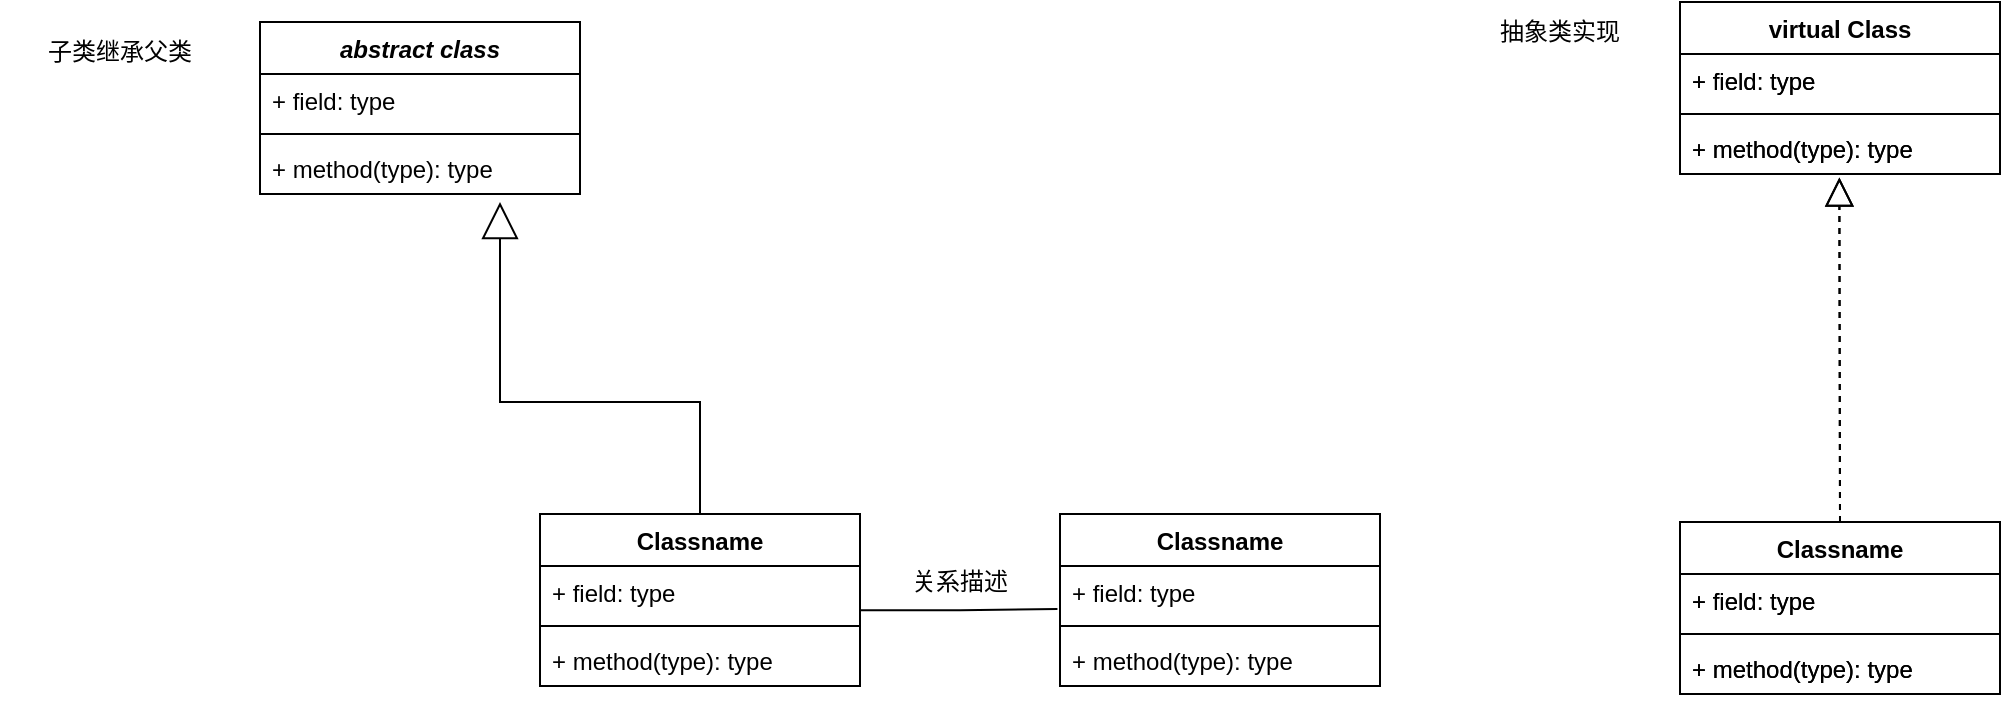 <mxfile version="22.1.2" type="device">
  <diagram name="第 1 页" id="TiUcTzkpdyk3yZOjxuos">
    <mxGraphModel dx="1415" dy="820" grid="1" gridSize="10" guides="1" tooltips="1" connect="1" arrows="1" fold="1" page="1" pageScale="1" pageWidth="1169" pageHeight="827" math="0" shadow="0">
      <root>
        <mxCell id="0" />
        <mxCell id="1" parent="0" />
        <mxCell id="0tE8cKSyxGMmRXLi_Se2-9" value="Classname" style="swimlane;fontStyle=1;align=center;verticalAlign=top;childLayout=stackLayout;horizontal=1;startSize=26;horizontalStack=0;resizeParent=1;resizeParentMax=0;resizeLast=0;collapsible=1;marginBottom=0;whiteSpace=wrap;html=1;" parent="1" vertex="1">
          <mxGeometry x="320" y="286" width="160" height="86" as="geometry" />
        </mxCell>
        <mxCell id="0tE8cKSyxGMmRXLi_Se2-10" value="+ field: type" style="text;strokeColor=none;fillColor=none;align=left;verticalAlign=top;spacingLeft=4;spacingRight=4;overflow=hidden;rotatable=0;points=[[0,0.5],[1,0.5]];portConstraint=eastwest;whiteSpace=wrap;html=1;" parent="0tE8cKSyxGMmRXLi_Se2-9" vertex="1">
          <mxGeometry y="26" width="160" height="26" as="geometry" />
        </mxCell>
        <mxCell id="0tE8cKSyxGMmRXLi_Se2-11" value="" style="line;strokeWidth=1;fillColor=none;align=left;verticalAlign=middle;spacingTop=-1;spacingLeft=3;spacingRight=3;rotatable=0;labelPosition=right;points=[];portConstraint=eastwest;strokeColor=inherit;" parent="0tE8cKSyxGMmRXLi_Se2-9" vertex="1">
          <mxGeometry y="52" width="160" height="8" as="geometry" />
        </mxCell>
        <mxCell id="0tE8cKSyxGMmRXLi_Se2-12" value="+ method(type): type" style="text;strokeColor=none;fillColor=none;align=left;verticalAlign=top;spacingLeft=4;spacingRight=4;overflow=hidden;rotatable=0;points=[[0,0.5],[1,0.5]];portConstraint=eastwest;whiteSpace=wrap;html=1;" parent="0tE8cKSyxGMmRXLi_Se2-9" vertex="1">
          <mxGeometry y="60" width="160" height="26" as="geometry" />
        </mxCell>
        <mxCell id="0tE8cKSyxGMmRXLi_Se2-13" value="&lt;i&gt;abstract class&lt;/i&gt;" style="swimlane;fontStyle=1;align=center;verticalAlign=top;childLayout=stackLayout;horizontal=1;startSize=26;horizontalStack=0;resizeParent=1;resizeParentMax=0;resizeLast=0;collapsible=1;marginBottom=0;whiteSpace=wrap;html=1;" parent="1" vertex="1">
          <mxGeometry x="180" y="40" width="160" height="86" as="geometry" />
        </mxCell>
        <mxCell id="0tE8cKSyxGMmRXLi_Se2-14" value="+ field: type" style="text;strokeColor=none;fillColor=none;align=left;verticalAlign=top;spacingLeft=4;spacingRight=4;overflow=hidden;rotatable=0;points=[[0,0.5],[1,0.5]];portConstraint=eastwest;whiteSpace=wrap;html=1;" parent="0tE8cKSyxGMmRXLi_Se2-13" vertex="1">
          <mxGeometry y="26" width="160" height="26" as="geometry" />
        </mxCell>
        <mxCell id="0tE8cKSyxGMmRXLi_Se2-15" value="" style="line;strokeWidth=1;fillColor=none;align=left;verticalAlign=middle;spacingTop=-1;spacingLeft=3;spacingRight=3;rotatable=0;labelPosition=right;points=[];portConstraint=eastwest;strokeColor=inherit;" parent="0tE8cKSyxGMmRXLi_Se2-13" vertex="1">
          <mxGeometry y="52" width="160" height="8" as="geometry" />
        </mxCell>
        <mxCell id="0tE8cKSyxGMmRXLi_Se2-16" value="+ method(type): type" style="text;strokeColor=none;fillColor=none;align=left;verticalAlign=top;spacingLeft=4;spacingRight=4;overflow=hidden;rotatable=0;points=[[0,0.5],[1,0.5]];portConstraint=eastwest;whiteSpace=wrap;html=1;" parent="0tE8cKSyxGMmRXLi_Se2-13" vertex="1">
          <mxGeometry y="60" width="160" height="26" as="geometry" />
        </mxCell>
        <mxCell id="0tE8cKSyxGMmRXLi_Se2-19" value="" style="endArrow=block;endSize=16;endFill=0;html=1;rounded=0;exitX=0.5;exitY=0;exitDx=0;exitDy=0;entryX=0.253;entryY=1.156;entryDx=0;entryDy=0;entryPerimeter=0;" parent="1" source="0tE8cKSyxGMmRXLi_Se2-9" edge="1">
          <mxGeometry width="160" relative="1" as="geometry">
            <mxPoint x="220" y="286" as="sourcePoint" />
            <mxPoint x="300" y="130" as="targetPoint" />
            <Array as="points">
              <mxPoint x="400" y="230" />
              <mxPoint x="300" y="230" />
            </Array>
          </mxGeometry>
        </mxCell>
        <mxCell id="0tE8cKSyxGMmRXLi_Se2-20" value="子类继承父类" style="text;strokeColor=none;align=center;fillColor=none;html=1;verticalAlign=middle;whiteSpace=wrap;rounded=0;" parent="1" vertex="1">
          <mxGeometry x="50" y="40" width="120" height="30" as="geometry" />
        </mxCell>
        <mxCell id="0tE8cKSyxGMmRXLi_Se2-25" value="Classname" style="swimlane;fontStyle=1;align=center;verticalAlign=top;childLayout=stackLayout;horizontal=1;startSize=26;horizontalStack=0;resizeParent=1;resizeParentMax=0;resizeLast=0;collapsible=1;marginBottom=0;whiteSpace=wrap;html=1;" parent="1" vertex="1">
          <mxGeometry x="890" y="290" width="160" height="86" as="geometry" />
        </mxCell>
        <mxCell id="0tE8cKSyxGMmRXLi_Se2-26" value="+ field: type" style="text;strokeColor=none;fillColor=none;align=left;verticalAlign=top;spacingLeft=4;spacingRight=4;overflow=hidden;rotatable=0;points=[[0,0.5],[1,0.5]];portConstraint=eastwest;whiteSpace=wrap;html=1;" parent="0tE8cKSyxGMmRXLi_Se2-25" vertex="1">
          <mxGeometry y="26" width="160" height="26" as="geometry" />
        </mxCell>
        <mxCell id="0tE8cKSyxGMmRXLi_Se2-27" value="" style="line;strokeWidth=1;fillColor=none;align=left;verticalAlign=middle;spacingTop=-1;spacingLeft=3;spacingRight=3;rotatable=0;labelPosition=right;points=[];portConstraint=eastwest;strokeColor=inherit;" parent="0tE8cKSyxGMmRXLi_Se2-25" vertex="1">
          <mxGeometry y="52" width="160" height="8" as="geometry" />
        </mxCell>
        <mxCell id="0tE8cKSyxGMmRXLi_Se2-28" value="+ method(type): type" style="text;strokeColor=none;fillColor=none;align=left;verticalAlign=top;spacingLeft=4;spacingRight=4;overflow=hidden;rotatable=0;points=[[0,0.5],[1,0.5]];portConstraint=eastwest;whiteSpace=wrap;html=1;" parent="0tE8cKSyxGMmRXLi_Se2-25" vertex="1">
          <mxGeometry y="60" width="160" height="26" as="geometry" />
        </mxCell>
        <mxCell id="0tE8cKSyxGMmRXLi_Se2-29" value="virtual Class" style="swimlane;fontStyle=1;align=center;verticalAlign=top;childLayout=stackLayout;horizontal=1;startSize=26;horizontalStack=0;resizeParent=1;resizeParentMax=0;resizeLast=0;collapsible=1;marginBottom=0;whiteSpace=wrap;html=1;" parent="1" vertex="1">
          <mxGeometry x="890" y="30" width="160" height="86" as="geometry" />
        </mxCell>
        <mxCell id="0tE8cKSyxGMmRXLi_Se2-30" value="+ field: type" style="text;strokeColor=none;fillColor=none;align=left;verticalAlign=top;spacingLeft=4;spacingRight=4;overflow=hidden;rotatable=0;points=[[0,0.5],[1,0.5]];portConstraint=eastwest;whiteSpace=wrap;html=1;" parent="0tE8cKSyxGMmRXLi_Se2-29" vertex="1">
          <mxGeometry y="26" width="160" height="26" as="geometry" />
        </mxCell>
        <mxCell id="0tE8cKSyxGMmRXLi_Se2-31" value="" style="line;strokeWidth=1;fillColor=none;align=left;verticalAlign=middle;spacingTop=-1;spacingLeft=3;spacingRight=3;rotatable=0;labelPosition=right;points=[];portConstraint=eastwest;strokeColor=inherit;" parent="0tE8cKSyxGMmRXLi_Se2-29" vertex="1">
          <mxGeometry y="52" width="160" height="8" as="geometry" />
        </mxCell>
        <mxCell id="0tE8cKSyxGMmRXLi_Se2-32" value="+ method(type): type" style="text;strokeColor=none;fillColor=none;align=left;verticalAlign=top;spacingLeft=4;spacingRight=4;overflow=hidden;rotatable=0;points=[[0,0.5],[1,0.5]];portConstraint=eastwest;whiteSpace=wrap;html=1;" parent="0tE8cKSyxGMmRXLi_Se2-29" vertex="1">
          <mxGeometry y="60" width="160" height="26" as="geometry" />
        </mxCell>
        <mxCell id="0tE8cKSyxGMmRXLi_Se2-35" value="抽象类实现" style="text;strokeColor=none;align=center;fillColor=none;html=1;verticalAlign=middle;whiteSpace=wrap;rounded=0;" parent="1" vertex="1">
          <mxGeometry x="770" y="30" width="120" height="30" as="geometry" />
        </mxCell>
        <mxCell id="0tE8cKSyxGMmRXLi_Se2-36" value="" style="endArrow=block;dashed=1;endFill=0;endSize=12;html=1;rounded=0;entryX=0.498;entryY=1.069;entryDx=0;entryDy=0;entryPerimeter=0;exitX=0.5;exitY=0;exitDx=0;exitDy=0;" parent="1" source="0tE8cKSyxGMmRXLi_Se2-25" target="0tE8cKSyxGMmRXLi_Se2-32" edge="1">
          <mxGeometry width="160" relative="1" as="geometry">
            <mxPoint x="810" y="230" as="sourcePoint" />
            <mxPoint x="970" y="230" as="targetPoint" />
          </mxGeometry>
        </mxCell>
        <mxCell id="0tE8cKSyxGMmRXLi_Se2-37" value="Classname" style="swimlane;fontStyle=1;align=center;verticalAlign=top;childLayout=stackLayout;horizontal=1;startSize=26;horizontalStack=0;resizeParent=1;resizeParentMax=0;resizeLast=0;collapsible=1;marginBottom=0;whiteSpace=wrap;html=1;" parent="1" vertex="1">
          <mxGeometry x="890" y="290" width="160" height="86" as="geometry" />
        </mxCell>
        <mxCell id="0tE8cKSyxGMmRXLi_Se2-38" value="+ field: type" style="text;strokeColor=none;fillColor=none;align=left;verticalAlign=top;spacingLeft=4;spacingRight=4;overflow=hidden;rotatable=0;points=[[0,0.5],[1,0.5]];portConstraint=eastwest;whiteSpace=wrap;html=1;" parent="0tE8cKSyxGMmRXLi_Se2-37" vertex="1">
          <mxGeometry y="26" width="160" height="26" as="geometry" />
        </mxCell>
        <mxCell id="0tE8cKSyxGMmRXLi_Se2-39" value="" style="line;strokeWidth=1;fillColor=none;align=left;verticalAlign=middle;spacingTop=-1;spacingLeft=3;spacingRight=3;rotatable=0;labelPosition=right;points=[];portConstraint=eastwest;strokeColor=inherit;" parent="0tE8cKSyxGMmRXLi_Se2-37" vertex="1">
          <mxGeometry y="52" width="160" height="8" as="geometry" />
        </mxCell>
        <mxCell id="0tE8cKSyxGMmRXLi_Se2-40" value="+ method(type): type" style="text;strokeColor=none;fillColor=none;align=left;verticalAlign=top;spacingLeft=4;spacingRight=4;overflow=hidden;rotatable=0;points=[[0,0.5],[1,0.5]];portConstraint=eastwest;whiteSpace=wrap;html=1;" parent="0tE8cKSyxGMmRXLi_Se2-37" vertex="1">
          <mxGeometry y="60" width="160" height="26" as="geometry" />
        </mxCell>
        <mxCell id="0tE8cKSyxGMmRXLi_Se2-41" value="virtual Class" style="swimlane;fontStyle=1;align=center;verticalAlign=top;childLayout=stackLayout;horizontal=1;startSize=26;horizontalStack=0;resizeParent=1;resizeParentMax=0;resizeLast=0;collapsible=1;marginBottom=0;whiteSpace=wrap;html=1;" parent="1" vertex="1">
          <mxGeometry x="890" y="30" width="160" height="86" as="geometry" />
        </mxCell>
        <mxCell id="0tE8cKSyxGMmRXLi_Se2-42" value="+ field: type" style="text;strokeColor=none;fillColor=none;align=left;verticalAlign=top;spacingLeft=4;spacingRight=4;overflow=hidden;rotatable=0;points=[[0,0.5],[1,0.5]];portConstraint=eastwest;whiteSpace=wrap;html=1;" parent="0tE8cKSyxGMmRXLi_Se2-41" vertex="1">
          <mxGeometry y="26" width="160" height="26" as="geometry" />
        </mxCell>
        <mxCell id="0tE8cKSyxGMmRXLi_Se2-43" value="" style="line;strokeWidth=1;fillColor=none;align=left;verticalAlign=middle;spacingTop=-1;spacingLeft=3;spacingRight=3;rotatable=0;labelPosition=right;points=[];portConstraint=eastwest;strokeColor=inherit;" parent="0tE8cKSyxGMmRXLi_Se2-41" vertex="1">
          <mxGeometry y="52" width="160" height="8" as="geometry" />
        </mxCell>
        <mxCell id="0tE8cKSyxGMmRXLi_Se2-44" value="+ method(type): type" style="text;strokeColor=none;fillColor=none;align=left;verticalAlign=top;spacingLeft=4;spacingRight=4;overflow=hidden;rotatable=0;points=[[0,0.5],[1,0.5]];portConstraint=eastwest;whiteSpace=wrap;html=1;" parent="0tE8cKSyxGMmRXLi_Se2-41" vertex="1">
          <mxGeometry y="60" width="160" height="26" as="geometry" />
        </mxCell>
        <mxCell id="0tE8cKSyxGMmRXLi_Se2-45" value="" style="endArrow=block;dashed=1;endFill=0;endSize=12;html=1;rounded=0;entryX=0.498;entryY=1.069;entryDx=0;entryDy=0;entryPerimeter=0;exitX=0.5;exitY=0;exitDx=0;exitDy=0;" parent="1" source="0tE8cKSyxGMmRXLi_Se2-37" target="0tE8cKSyxGMmRXLi_Se2-44" edge="1">
          <mxGeometry width="160" relative="1" as="geometry">
            <mxPoint x="810" y="230" as="sourcePoint" />
            <mxPoint x="970" y="230" as="targetPoint" />
          </mxGeometry>
        </mxCell>
        <mxCell id="0tE8cKSyxGMmRXLi_Se2-56" value="Classname" style="swimlane;fontStyle=1;align=center;verticalAlign=top;childLayout=stackLayout;horizontal=1;startSize=26;horizontalStack=0;resizeParent=1;resizeParentMax=0;resizeLast=0;collapsible=1;marginBottom=0;whiteSpace=wrap;html=1;" parent="1" vertex="1">
          <mxGeometry x="580" y="286" width="160" height="86" as="geometry" />
        </mxCell>
        <mxCell id="0tE8cKSyxGMmRXLi_Se2-57" value="+ field: type" style="text;strokeColor=none;fillColor=none;align=left;verticalAlign=top;spacingLeft=4;spacingRight=4;overflow=hidden;rotatable=0;points=[[0,0.5],[1,0.5]];portConstraint=eastwest;whiteSpace=wrap;html=1;" parent="0tE8cKSyxGMmRXLi_Se2-56" vertex="1">
          <mxGeometry y="26" width="160" height="26" as="geometry" />
        </mxCell>
        <mxCell id="0tE8cKSyxGMmRXLi_Se2-58" value="" style="line;strokeWidth=1;fillColor=none;align=left;verticalAlign=middle;spacingTop=-1;spacingLeft=3;spacingRight=3;rotatable=0;labelPosition=right;points=[];portConstraint=eastwest;strokeColor=inherit;" parent="0tE8cKSyxGMmRXLi_Se2-56" vertex="1">
          <mxGeometry y="52" width="160" height="8" as="geometry" />
        </mxCell>
        <mxCell id="0tE8cKSyxGMmRXLi_Se2-59" value="+ method(type): type" style="text;strokeColor=none;fillColor=none;align=left;verticalAlign=top;spacingLeft=4;spacingRight=4;overflow=hidden;rotatable=0;points=[[0,0.5],[1,0.5]];portConstraint=eastwest;whiteSpace=wrap;html=1;" parent="0tE8cKSyxGMmRXLi_Se2-56" vertex="1">
          <mxGeometry y="60" width="160" height="26" as="geometry" />
        </mxCell>
        <mxCell id="0tE8cKSyxGMmRXLi_Se2-60" value="" style="endArrow=none;html=1;edgeStyle=orthogonalEdgeStyle;rounded=0;exitX=1.003;exitY=0.849;exitDx=0;exitDy=0;exitPerimeter=0;entryX=-0.008;entryY=0.828;entryDx=0;entryDy=0;entryPerimeter=0;" parent="1" source="0tE8cKSyxGMmRXLi_Se2-10" target="0tE8cKSyxGMmRXLi_Se2-57" edge="1">
          <mxGeometry relative="1" as="geometry">
            <mxPoint x="440" y="230" as="sourcePoint" />
            <mxPoint x="600" y="230" as="targetPoint" />
          </mxGeometry>
        </mxCell>
        <mxCell id="0tE8cKSyxGMmRXLi_Se2-63" value="关系描述" style="text;strokeColor=none;align=center;fillColor=none;html=1;verticalAlign=middle;whiteSpace=wrap;rounded=0;" parent="1" vertex="1">
          <mxGeometry x="470" y="305" width="120" height="30" as="geometry" />
        </mxCell>
      </root>
    </mxGraphModel>
  </diagram>
</mxfile>
